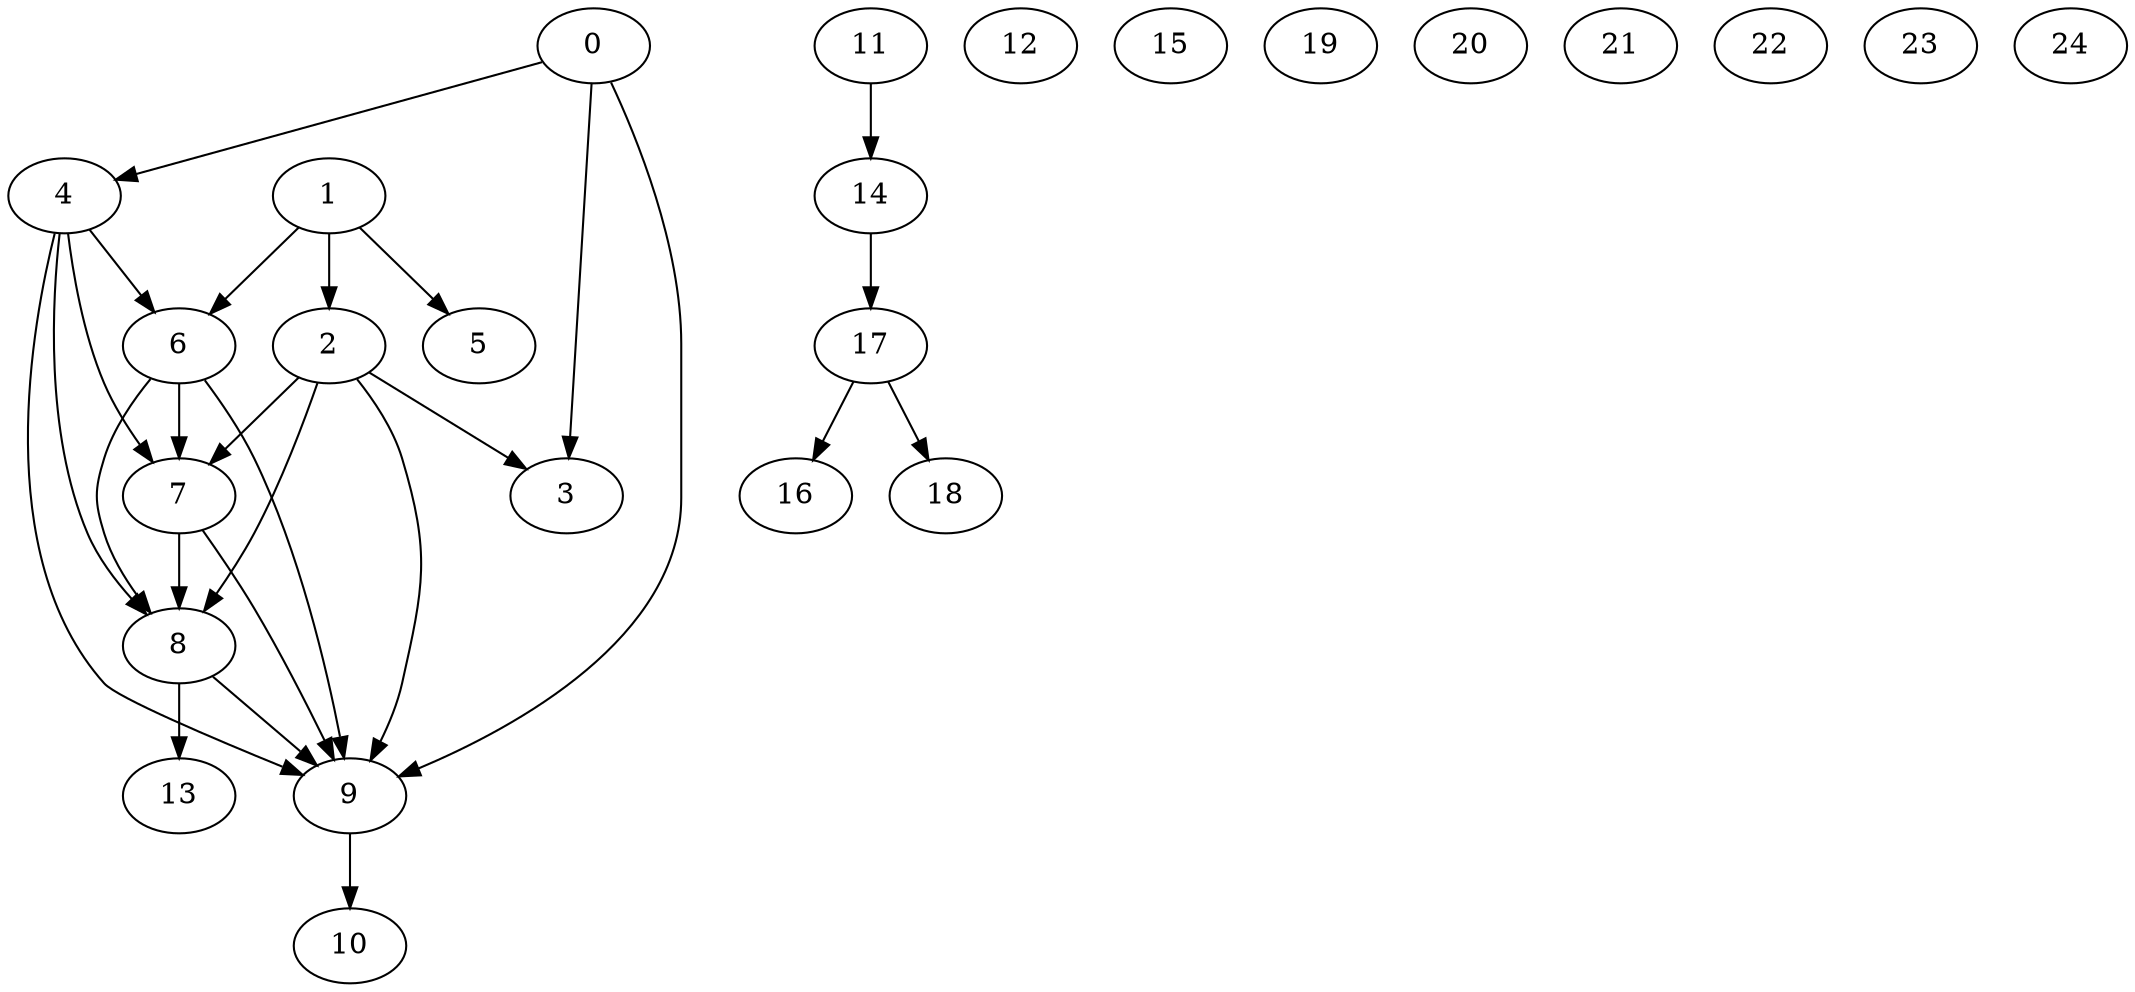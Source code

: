 digraph "Random_Nodes_10_Density_1.90_CCR_10.00_WeightType_Random" {
	graph [CCR=10.0,
		Density=1.9,
		"No of edges"=19,
		"No of nodes"=10,
		"Node concurrency"=-1,
		"Total sequential time"=63
	];
	0	 [Weight=6];
	3	 [Weight=10];
	0 -> 3	 [Weight=34];
	4	 [Weight=3];
	0 -> 4	 [Weight=24];
	9	 [Weight=8];
	0 -> 9	 [Weight=44];
	1	 [Weight=5];
	2	 [Weight=5];
	1 -> 2	 [Weight=48];
	5	 [Weight=7];
	1 -> 5	 [Weight=19];
	6	 [Weight=8];
	1 -> 6	 [Weight=39];
	2 -> 3	 [Weight=10];
	7	 [Weight=3];
	2 -> 7	 [Weight=48];
	8	 [Weight=8];
	2 -> 8	 [Weight=48];
	4 -> 6	 [Weight=10];
	4 -> 7	 [Weight=48];
	4 -> 8	 [Weight=48];
	4 -> 9	 [Weight=39];
	6 -> 7	 [Weight=15];
	6 -> 8	 [Weight=39];
	6 -> 9	 [Weight=29];
	7 -> 8	 [Weight=15];
	7 -> 9	 [Weight=34];
	8 -> 9	 [Weight=39];
	10	 [Weight=10];
	11	 [Weight=6];
	12	 [Weight=9];
	13	 [Weight=1];
	14	 [Weight=11];
	9 -> 10	 [Weight=48];
	11 -> 14	 [Weight=39];
	8 -> 13	 [Weight=15];
	2 -> 9	 [Weight=29];
	15	 [Weight=10];
	16	 [Weight=6];
	17	 [Weight=10];
	18	 [Weight=10];
	19	 [Weight=6];
	20	 [Weight=10];
	21	 [Weight=6];
	22	 [Weight=10];
	23	 [Weight=10];
	24	 [Weight=6];
	17 -> 18	 [Weight=15];
	17 -> 16	 [Weight=14];
	14 -> 17	 [Weight=15];
}
